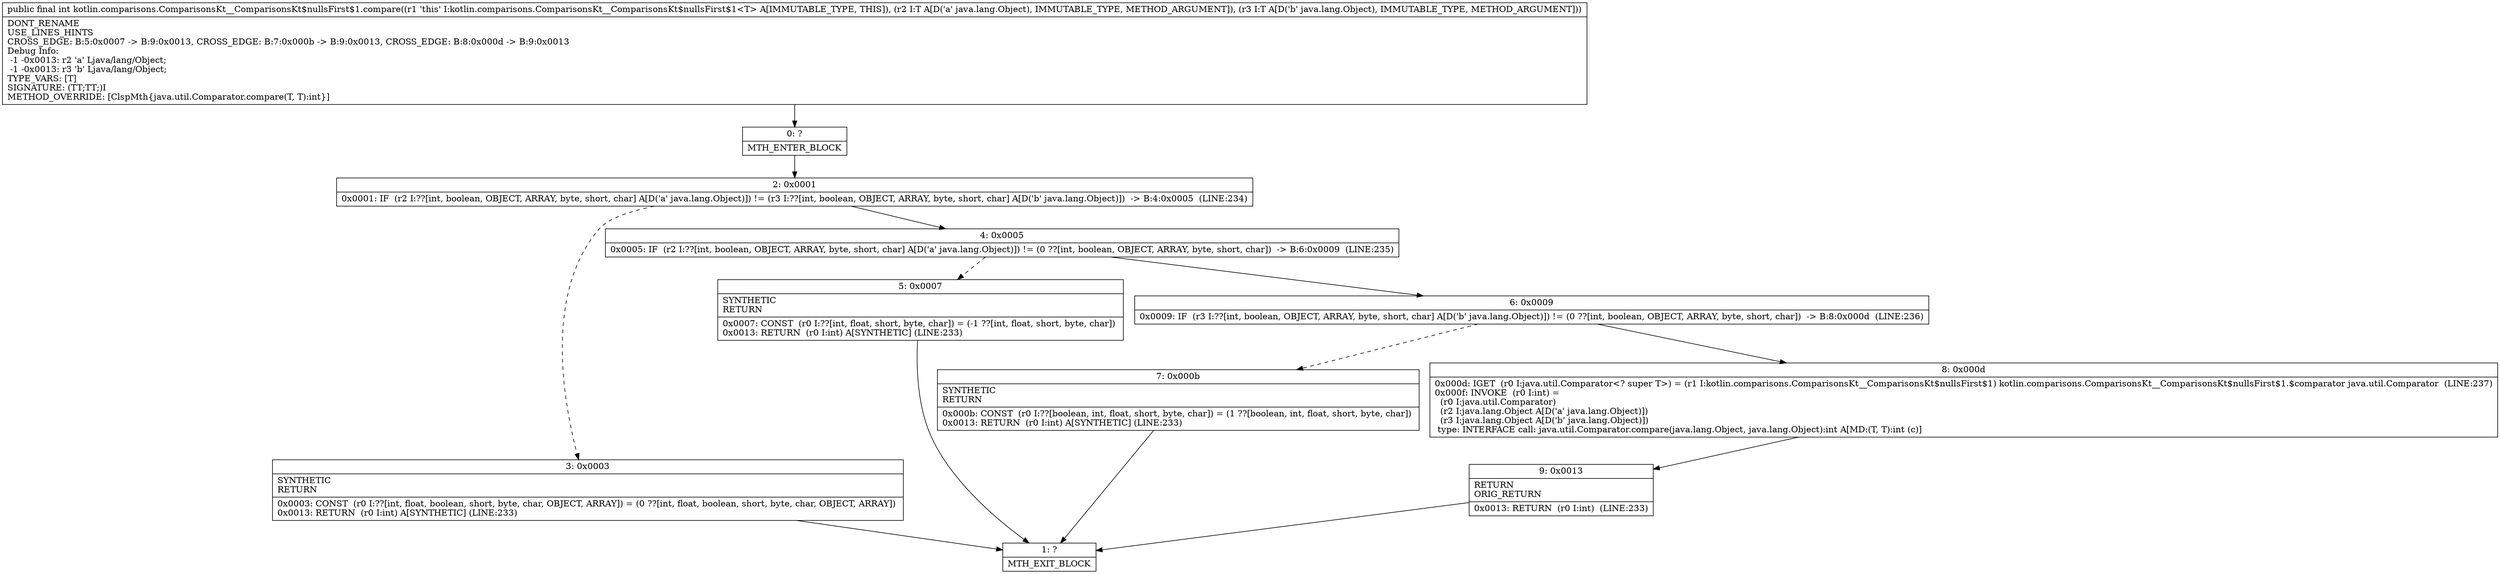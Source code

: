 digraph "CFG forkotlin.comparisons.ComparisonsKt__ComparisonsKt$nullsFirst$1.compare(Ljava\/lang\/Object;Ljava\/lang\/Object;)I" {
Node_0 [shape=record,label="{0\:\ ?|MTH_ENTER_BLOCK\l}"];
Node_2 [shape=record,label="{2\:\ 0x0001|0x0001: IF  (r2 I:??[int, boolean, OBJECT, ARRAY, byte, short, char] A[D('a' java.lang.Object)]) != (r3 I:??[int, boolean, OBJECT, ARRAY, byte, short, char] A[D('b' java.lang.Object)])  \-\> B:4:0x0005  (LINE:234)\l}"];
Node_3 [shape=record,label="{3\:\ 0x0003|SYNTHETIC\lRETURN\l|0x0003: CONST  (r0 I:??[int, float, boolean, short, byte, char, OBJECT, ARRAY]) = (0 ??[int, float, boolean, short, byte, char, OBJECT, ARRAY]) \l0x0013: RETURN  (r0 I:int) A[SYNTHETIC] (LINE:233)\l}"];
Node_1 [shape=record,label="{1\:\ ?|MTH_EXIT_BLOCK\l}"];
Node_4 [shape=record,label="{4\:\ 0x0005|0x0005: IF  (r2 I:??[int, boolean, OBJECT, ARRAY, byte, short, char] A[D('a' java.lang.Object)]) != (0 ??[int, boolean, OBJECT, ARRAY, byte, short, char])  \-\> B:6:0x0009  (LINE:235)\l}"];
Node_5 [shape=record,label="{5\:\ 0x0007|SYNTHETIC\lRETURN\l|0x0007: CONST  (r0 I:??[int, float, short, byte, char]) = (\-1 ??[int, float, short, byte, char]) \l0x0013: RETURN  (r0 I:int) A[SYNTHETIC] (LINE:233)\l}"];
Node_6 [shape=record,label="{6\:\ 0x0009|0x0009: IF  (r3 I:??[int, boolean, OBJECT, ARRAY, byte, short, char] A[D('b' java.lang.Object)]) != (0 ??[int, boolean, OBJECT, ARRAY, byte, short, char])  \-\> B:8:0x000d  (LINE:236)\l}"];
Node_7 [shape=record,label="{7\:\ 0x000b|SYNTHETIC\lRETURN\l|0x000b: CONST  (r0 I:??[boolean, int, float, short, byte, char]) = (1 ??[boolean, int, float, short, byte, char]) \l0x0013: RETURN  (r0 I:int) A[SYNTHETIC] (LINE:233)\l}"];
Node_8 [shape=record,label="{8\:\ 0x000d|0x000d: IGET  (r0 I:java.util.Comparator\<? super T\>) = (r1 I:kotlin.comparisons.ComparisonsKt__ComparisonsKt$nullsFirst$1) kotlin.comparisons.ComparisonsKt__ComparisonsKt$nullsFirst$1.$comparator java.util.Comparator  (LINE:237)\l0x000f: INVOKE  (r0 I:int) = \l  (r0 I:java.util.Comparator)\l  (r2 I:java.lang.Object A[D('a' java.lang.Object)])\l  (r3 I:java.lang.Object A[D('b' java.lang.Object)])\l type: INTERFACE call: java.util.Comparator.compare(java.lang.Object, java.lang.Object):int A[MD:(T, T):int (c)]\l}"];
Node_9 [shape=record,label="{9\:\ 0x0013|RETURN\lORIG_RETURN\l|0x0013: RETURN  (r0 I:int)  (LINE:233)\l}"];
MethodNode[shape=record,label="{public final int kotlin.comparisons.ComparisonsKt__ComparisonsKt$nullsFirst$1.compare((r1 'this' I:kotlin.comparisons.ComparisonsKt__ComparisonsKt$nullsFirst$1\<T\> A[IMMUTABLE_TYPE, THIS]), (r2 I:T A[D('a' java.lang.Object), IMMUTABLE_TYPE, METHOD_ARGUMENT]), (r3 I:T A[D('b' java.lang.Object), IMMUTABLE_TYPE, METHOD_ARGUMENT]))  | DONT_RENAME\lUSE_LINES_HINTS\lCROSS_EDGE: B:5:0x0007 \-\> B:9:0x0013, CROSS_EDGE: B:7:0x000b \-\> B:9:0x0013, CROSS_EDGE: B:8:0x000d \-\> B:9:0x0013\lDebug Info:\l  \-1 \-0x0013: r2 'a' Ljava\/lang\/Object;\l  \-1 \-0x0013: r3 'b' Ljava\/lang\/Object;\lTYPE_VARS: [T]\lSIGNATURE: (TT;TT;)I\lMETHOD_OVERRIDE: [ClspMth\{java.util.Comparator.compare(T, T):int\}]\l}"];
MethodNode -> Node_0;Node_0 -> Node_2;
Node_2 -> Node_3[style=dashed];
Node_2 -> Node_4;
Node_3 -> Node_1;
Node_4 -> Node_5[style=dashed];
Node_4 -> Node_6;
Node_5 -> Node_1;
Node_6 -> Node_7[style=dashed];
Node_6 -> Node_8;
Node_7 -> Node_1;
Node_8 -> Node_9;
Node_9 -> Node_1;
}

